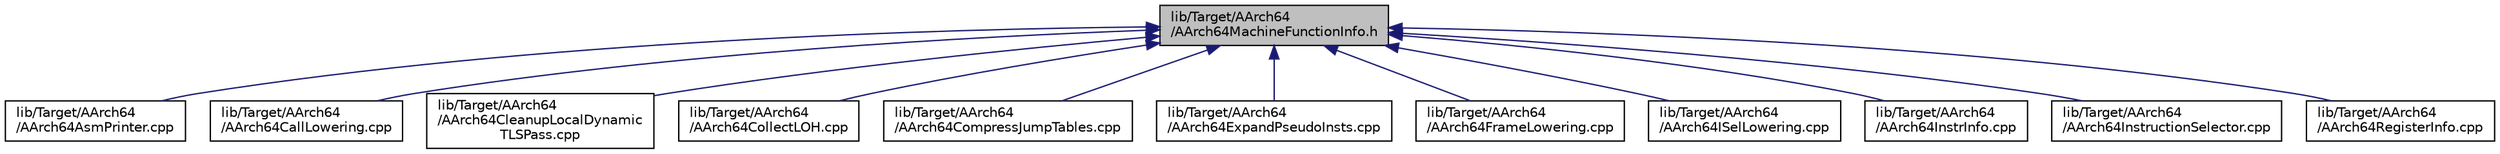 digraph "lib/Target/AArch64/AArch64MachineFunctionInfo.h"
{
 // LATEX_PDF_SIZE
  bgcolor="transparent";
  edge [fontname="Helvetica",fontsize="10",labelfontname="Helvetica",labelfontsize="10"];
  node [fontname="Helvetica",fontsize="10",shape="box"];
  Node1 [label="lib/Target/AArch64\l/AArch64MachineFunctionInfo.h",height=0.2,width=0.4,color="black", fillcolor="grey75", style="filled", fontcolor="black",tooltip=" "];
  Node1 -> Node2 [dir="back",color="midnightblue",fontsize="10",style="solid",fontname="Helvetica"];
  Node2 [label="lib/Target/AArch64\l/AArch64AsmPrinter.cpp",height=0.2,width=0.4,color="black",URL="$AArch64AsmPrinter_8cpp.html",tooltip=" "];
  Node1 -> Node3 [dir="back",color="midnightblue",fontsize="10",style="solid",fontname="Helvetica"];
  Node3 [label="lib/Target/AArch64\l/AArch64CallLowering.cpp",height=0.2,width=0.4,color="black",URL="$AArch64CallLowering_8cpp.html",tooltip="This file implements the lowering of LLVM calls to machine code calls for GlobalISel."];
  Node1 -> Node4 [dir="back",color="midnightblue",fontsize="10",style="solid",fontname="Helvetica"];
  Node4 [label="lib/Target/AArch64\l/AArch64CleanupLocalDynamic\lTLSPass.cpp",height=0.2,width=0.4,color="black",URL="$AArch64CleanupLocalDynamicTLSPass_8cpp.html",tooltip=" "];
  Node1 -> Node5 [dir="back",color="midnightblue",fontsize="10",style="solid",fontname="Helvetica"];
  Node5 [label="lib/Target/AArch64\l/AArch64CollectLOH.cpp",height=0.2,width=0.4,color="black",URL="$AArch64CollectLOH_8cpp.html",tooltip=" "];
  Node1 -> Node6 [dir="back",color="midnightblue",fontsize="10",style="solid",fontname="Helvetica"];
  Node6 [label="lib/Target/AArch64\l/AArch64CompressJumpTables.cpp",height=0.2,width=0.4,color="black",URL="$AArch64CompressJumpTables_8cpp.html",tooltip=" "];
  Node1 -> Node7 [dir="back",color="midnightblue",fontsize="10",style="solid",fontname="Helvetica"];
  Node7 [label="lib/Target/AArch64\l/AArch64ExpandPseudoInsts.cpp",height=0.2,width=0.4,color="black",URL="$AArch64ExpandPseudoInsts_8cpp.html",tooltip=" "];
  Node1 -> Node8 [dir="back",color="midnightblue",fontsize="10",style="solid",fontname="Helvetica"];
  Node8 [label="lib/Target/AArch64\l/AArch64FrameLowering.cpp",height=0.2,width=0.4,color="black",URL="$AArch64FrameLowering_8cpp.html",tooltip=" "];
  Node1 -> Node9 [dir="back",color="midnightblue",fontsize="10",style="solid",fontname="Helvetica"];
  Node9 [label="lib/Target/AArch64\l/AArch64ISelLowering.cpp",height=0.2,width=0.4,color="black",URL="$AArch64ISelLowering_8cpp.html",tooltip=" "];
  Node1 -> Node10 [dir="back",color="midnightblue",fontsize="10",style="solid",fontname="Helvetica"];
  Node10 [label="lib/Target/AArch64\l/AArch64InstrInfo.cpp",height=0.2,width=0.4,color="black",URL="$AArch64InstrInfo_8cpp.html",tooltip=" "];
  Node1 -> Node11 [dir="back",color="midnightblue",fontsize="10",style="solid",fontname="Helvetica"];
  Node11 [label="lib/Target/AArch64\l/AArch64InstructionSelector.cpp",height=0.2,width=0.4,color="black",URL="$AArch64InstructionSelector_8cpp.html",tooltip="This file implements the targeting of the InstructionSelector class for AArch64."];
  Node1 -> Node12 [dir="back",color="midnightblue",fontsize="10",style="solid",fontname="Helvetica"];
  Node12 [label="lib/Target/AArch64\l/AArch64RegisterInfo.cpp",height=0.2,width=0.4,color="black",URL="$AArch64RegisterInfo_8cpp.html",tooltip=" "];
}
